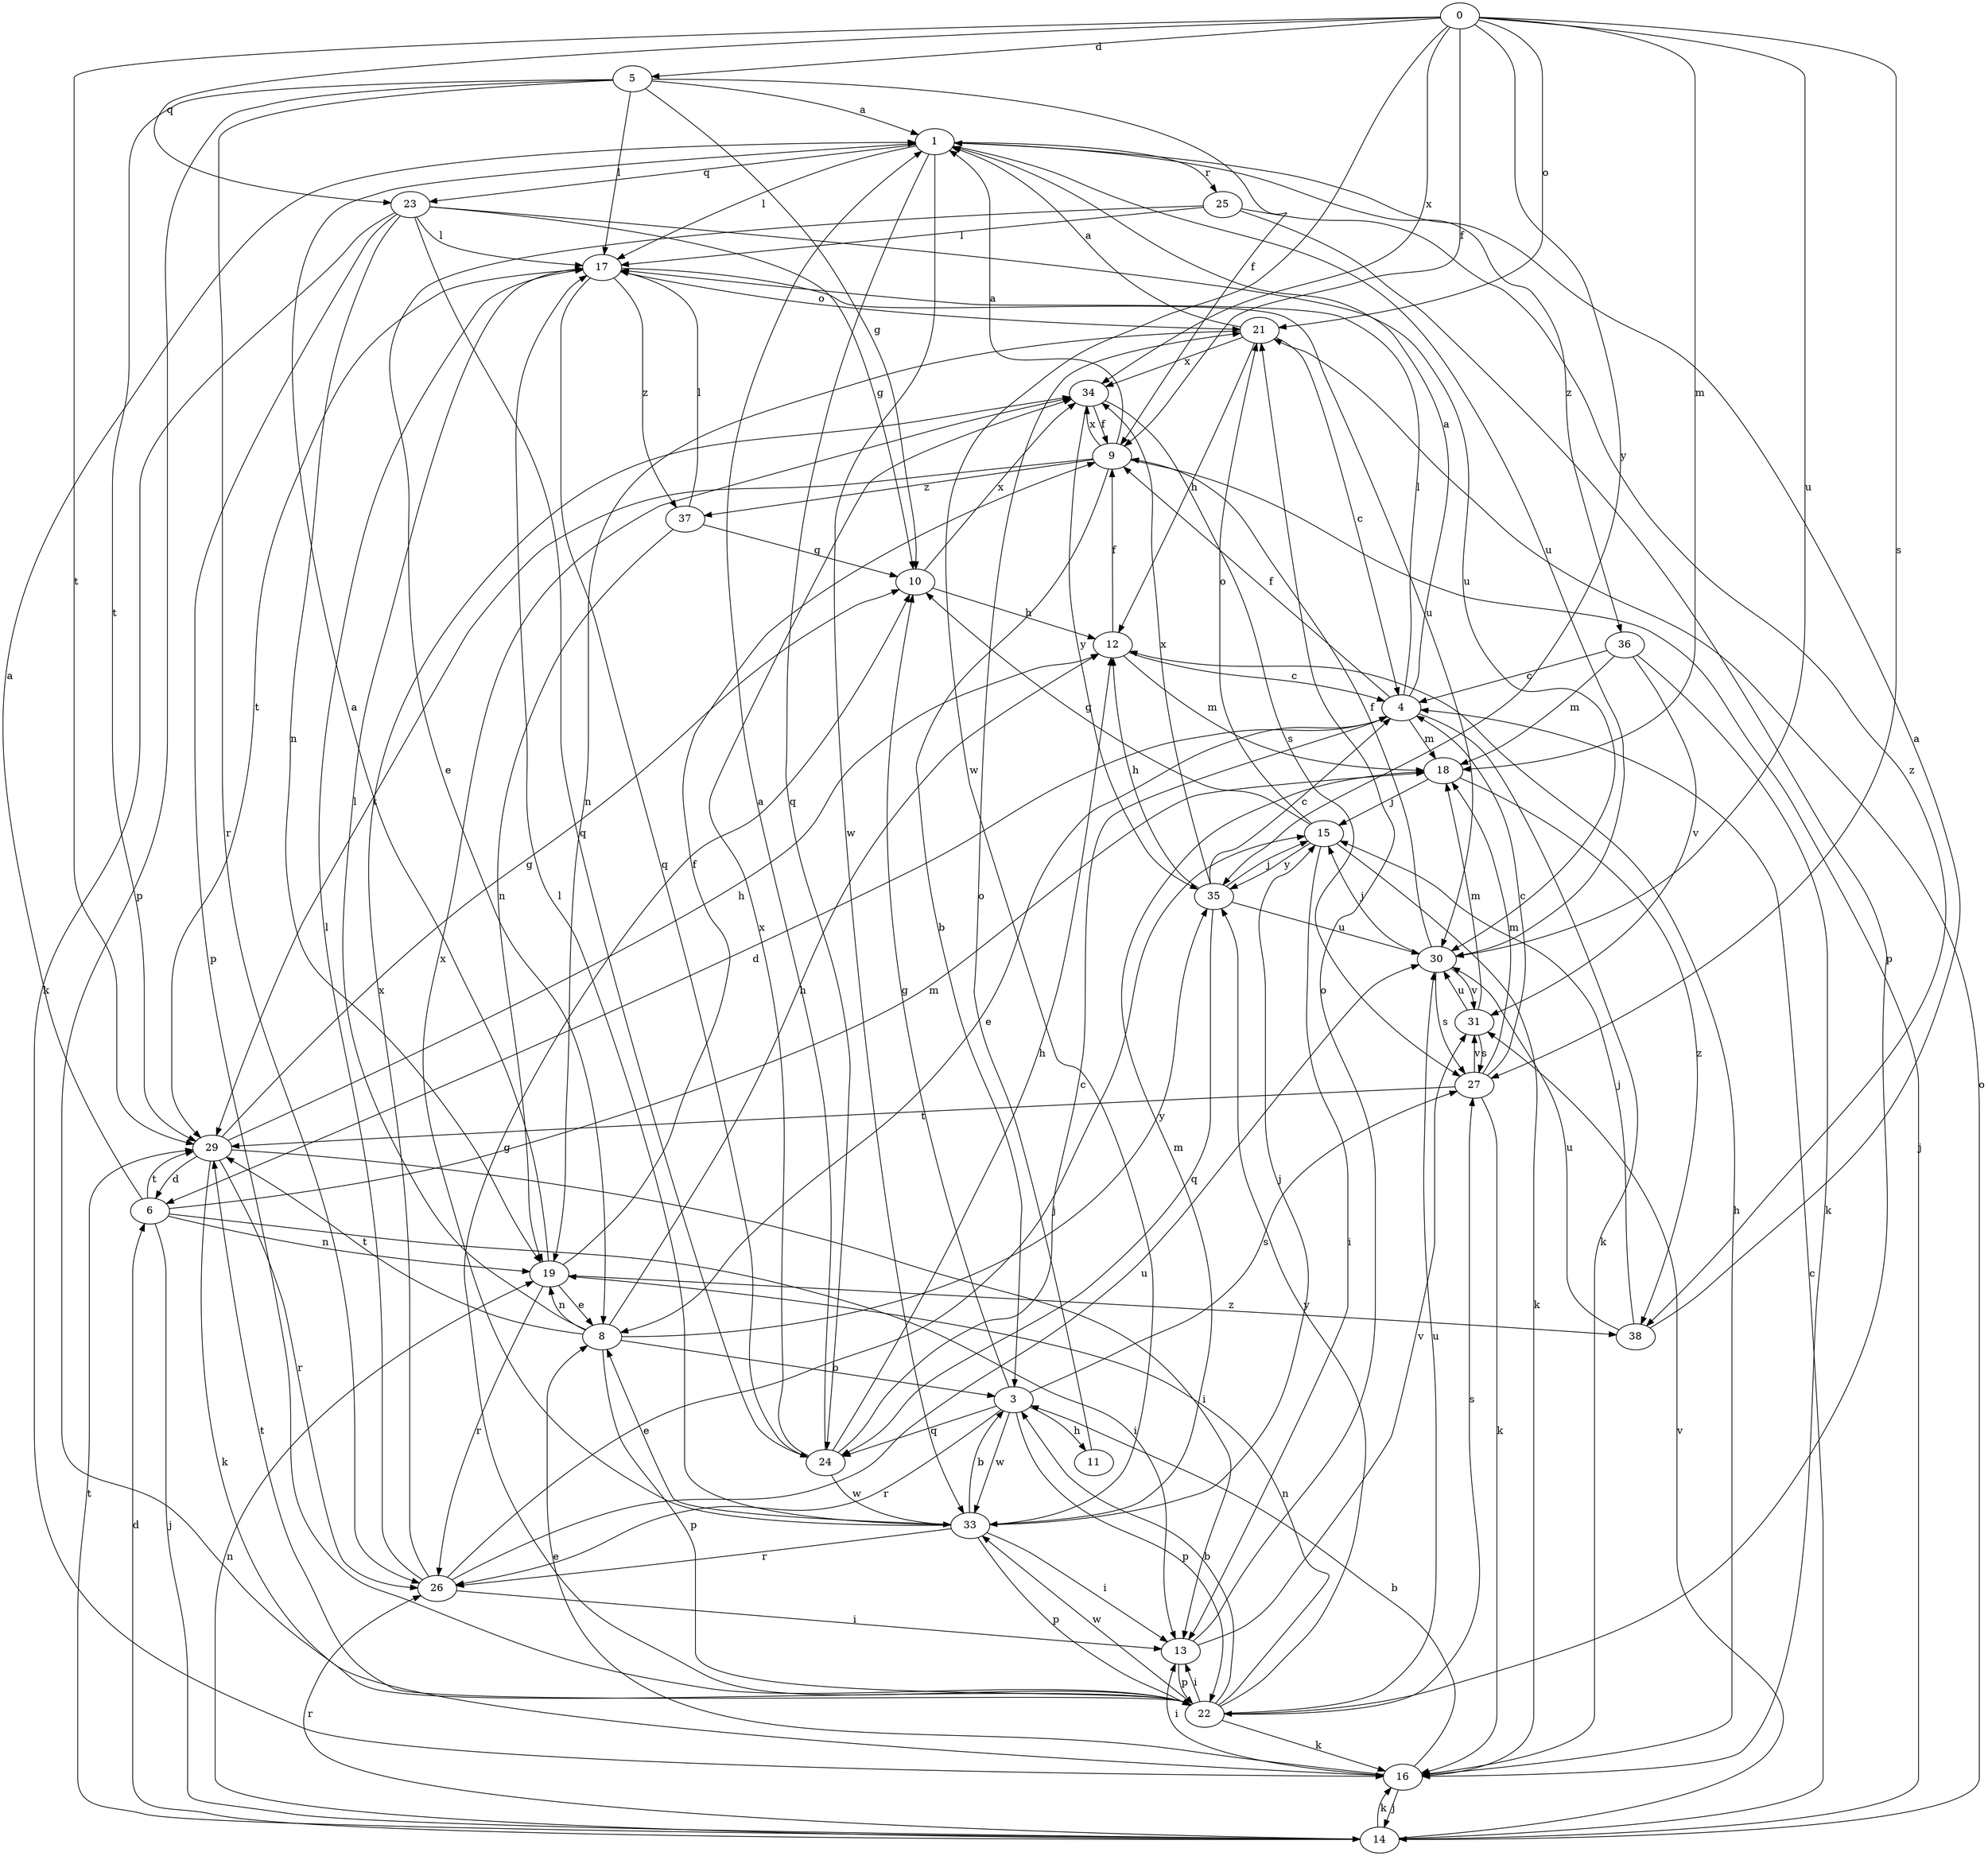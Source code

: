 strict digraph  {
0;
1;
3;
4;
5;
6;
8;
9;
10;
11;
12;
13;
14;
15;
16;
17;
18;
19;
21;
22;
23;
24;
25;
26;
27;
29;
30;
31;
33;
34;
35;
36;
37;
38;
0 -> 5  [label=d];
0 -> 9  [label=f];
0 -> 18  [label=m];
0 -> 21  [label=o];
0 -> 23  [label=q];
0 -> 27  [label=s];
0 -> 29  [label=t];
0 -> 30  [label=u];
0 -> 33  [label=w];
0 -> 34  [label=x];
0 -> 35  [label=y];
1 -> 17  [label=l];
1 -> 23  [label=q];
1 -> 24  [label=q];
1 -> 25  [label=r];
1 -> 30  [label=u];
1 -> 33  [label=w];
1 -> 36  [label=z];
3 -> 10  [label=g];
3 -> 11  [label=h];
3 -> 22  [label=p];
3 -> 24  [label=q];
3 -> 26  [label=r];
3 -> 27  [label=s];
3 -> 33  [label=w];
4 -> 1  [label=a];
4 -> 6  [label=d];
4 -> 8  [label=e];
4 -> 9  [label=f];
4 -> 16  [label=k];
4 -> 17  [label=l];
4 -> 18  [label=m];
5 -> 1  [label=a];
5 -> 9  [label=f];
5 -> 10  [label=g];
5 -> 17  [label=l];
5 -> 22  [label=p];
5 -> 26  [label=r];
5 -> 29  [label=t];
6 -> 1  [label=a];
6 -> 13  [label=i];
6 -> 14  [label=j];
6 -> 18  [label=m];
6 -> 19  [label=n];
6 -> 29  [label=t];
8 -> 3  [label=b];
8 -> 12  [label=h];
8 -> 17  [label=l];
8 -> 19  [label=n];
8 -> 22  [label=p];
8 -> 29  [label=t];
8 -> 35  [label=y];
9 -> 1  [label=a];
9 -> 3  [label=b];
9 -> 14  [label=j];
9 -> 29  [label=t];
9 -> 34  [label=x];
9 -> 37  [label=z];
10 -> 12  [label=h];
10 -> 34  [label=x];
11 -> 21  [label=o];
12 -> 4  [label=c];
12 -> 9  [label=f];
12 -> 18  [label=m];
13 -> 21  [label=o];
13 -> 22  [label=p];
13 -> 31  [label=v];
14 -> 4  [label=c];
14 -> 6  [label=d];
14 -> 16  [label=k];
14 -> 19  [label=n];
14 -> 21  [label=o];
14 -> 26  [label=r];
14 -> 29  [label=t];
14 -> 31  [label=v];
15 -> 10  [label=g];
15 -> 13  [label=i];
15 -> 16  [label=k];
15 -> 21  [label=o];
15 -> 35  [label=y];
16 -> 3  [label=b];
16 -> 8  [label=e];
16 -> 12  [label=h];
16 -> 13  [label=i];
16 -> 14  [label=j];
17 -> 21  [label=o];
17 -> 24  [label=q];
17 -> 29  [label=t];
17 -> 30  [label=u];
17 -> 37  [label=z];
18 -> 15  [label=j];
18 -> 38  [label=z];
19 -> 1  [label=a];
19 -> 8  [label=e];
19 -> 9  [label=f];
19 -> 26  [label=r];
19 -> 38  [label=z];
21 -> 1  [label=a];
21 -> 4  [label=c];
21 -> 12  [label=h];
21 -> 19  [label=n];
21 -> 34  [label=x];
22 -> 3  [label=b];
22 -> 10  [label=g];
22 -> 13  [label=i];
22 -> 16  [label=k];
22 -> 19  [label=n];
22 -> 27  [label=s];
22 -> 29  [label=t];
22 -> 30  [label=u];
22 -> 33  [label=w];
22 -> 35  [label=y];
23 -> 10  [label=g];
23 -> 16  [label=k];
23 -> 17  [label=l];
23 -> 19  [label=n];
23 -> 22  [label=p];
23 -> 24  [label=q];
23 -> 30  [label=u];
24 -> 1  [label=a];
24 -> 4  [label=c];
24 -> 12  [label=h];
24 -> 33  [label=w];
24 -> 34  [label=x];
25 -> 8  [label=e];
25 -> 17  [label=l];
25 -> 22  [label=p];
25 -> 38  [label=z];
26 -> 13  [label=i];
26 -> 15  [label=j];
26 -> 17  [label=l];
26 -> 30  [label=u];
26 -> 34  [label=x];
27 -> 4  [label=c];
27 -> 16  [label=k];
27 -> 18  [label=m];
27 -> 29  [label=t];
27 -> 31  [label=v];
29 -> 6  [label=d];
29 -> 10  [label=g];
29 -> 12  [label=h];
29 -> 13  [label=i];
29 -> 16  [label=k];
29 -> 26  [label=r];
30 -> 9  [label=f];
30 -> 15  [label=j];
30 -> 27  [label=s];
30 -> 31  [label=v];
31 -> 18  [label=m];
31 -> 27  [label=s];
31 -> 30  [label=u];
33 -> 3  [label=b];
33 -> 8  [label=e];
33 -> 13  [label=i];
33 -> 15  [label=j];
33 -> 17  [label=l];
33 -> 18  [label=m];
33 -> 22  [label=p];
33 -> 26  [label=r];
33 -> 34  [label=x];
34 -> 9  [label=f];
34 -> 27  [label=s];
34 -> 35  [label=y];
35 -> 4  [label=c];
35 -> 12  [label=h];
35 -> 15  [label=j];
35 -> 24  [label=q];
35 -> 30  [label=u];
35 -> 34  [label=x];
36 -> 4  [label=c];
36 -> 16  [label=k];
36 -> 18  [label=m];
36 -> 31  [label=v];
37 -> 10  [label=g];
37 -> 17  [label=l];
37 -> 19  [label=n];
38 -> 1  [label=a];
38 -> 15  [label=j];
38 -> 30  [label=u];
}
